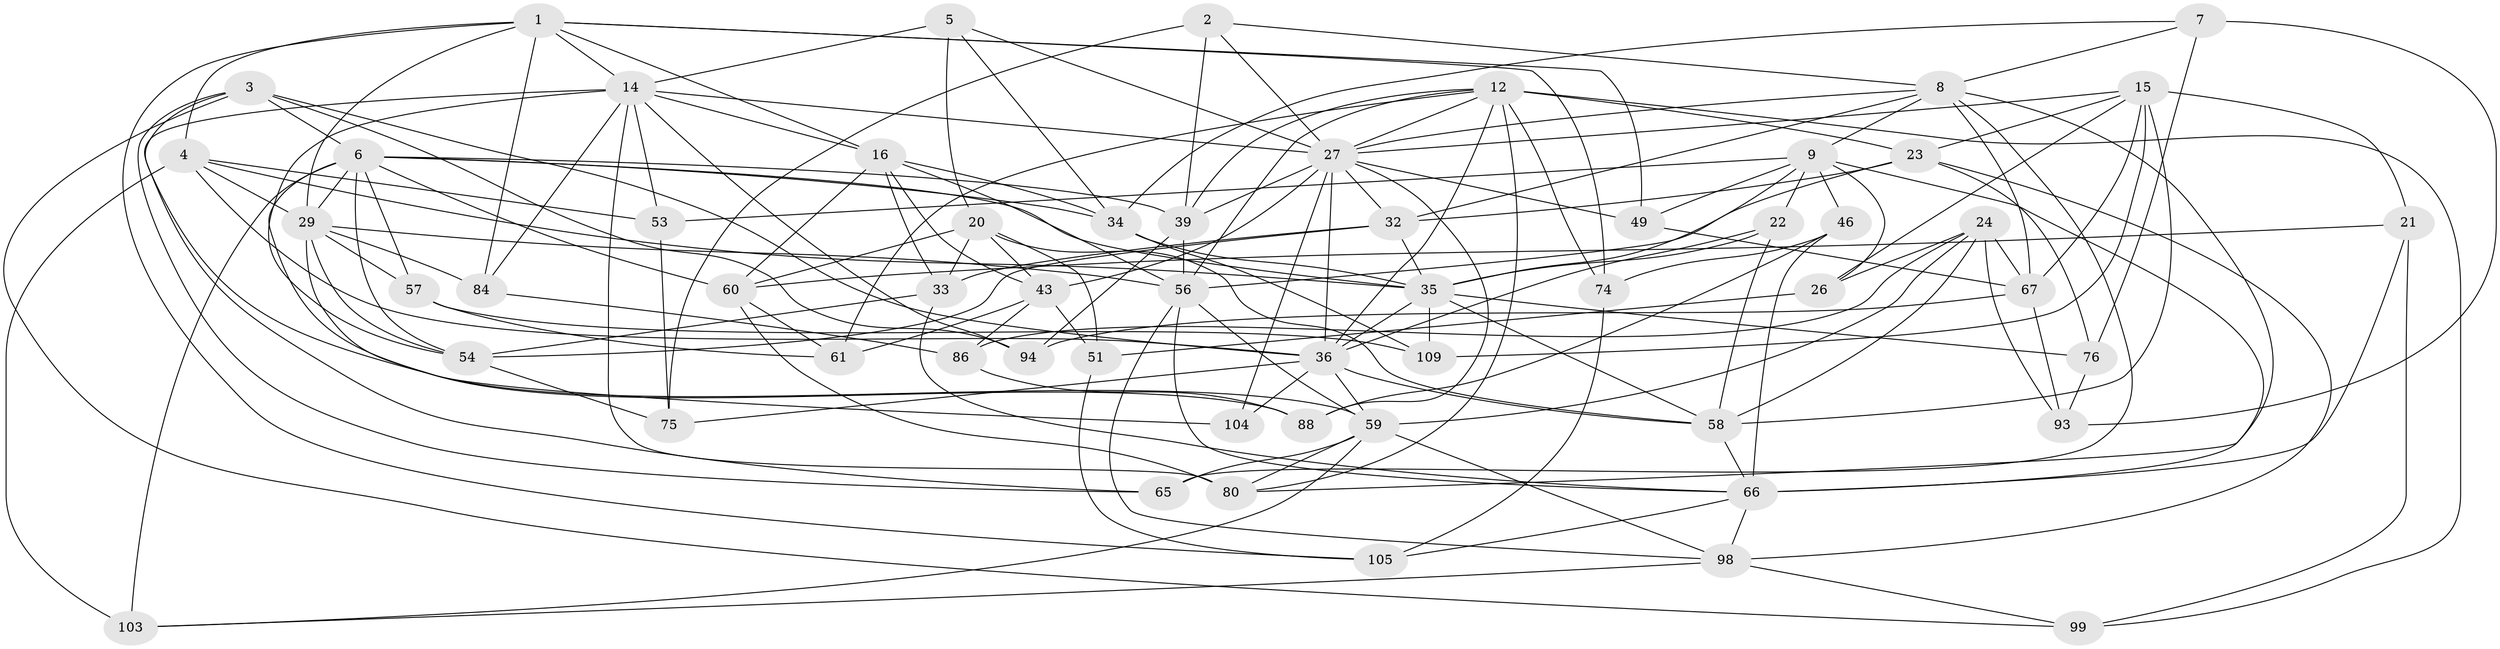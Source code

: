 // original degree distribution, {4: 1.0}
// Generated by graph-tools (version 1.1) at 2025/16/03/09/25 04:16:41]
// undirected, 57 vertices, 165 edges
graph export_dot {
graph [start="1"]
  node [color=gray90,style=filled];
  1 [super="+90+13"];
  2;
  3 [super="+10"];
  4 [super="+40"];
  5;
  6 [super="+50+19"];
  7;
  8 [super="+28"];
  9 [super="+77+11"];
  12 [super="+97+71"];
  14 [super="+18+30"];
  15 [super="+31+25"];
  16 [super="+42+17"];
  20 [super="+69"];
  21;
  22;
  23 [super="+102"];
  24 [super="+52+113"];
  26;
  27 [super="+62+38"];
  29 [super="+96+37"];
  32 [super="+55"];
  33 [super="+101"];
  34 [super="+68"];
  35 [super="+85+108+107"];
  36 [super="+87+48"];
  39 [super="+41"];
  43 [super="+47"];
  46;
  49;
  51;
  53;
  54 [super="+79"];
  56 [super="+82+70"];
  57;
  58 [super="+89+81"];
  59 [super="+72+100"];
  60 [super="+73"];
  61;
  65;
  66 [super="+112+111"];
  67 [super="+78"];
  74;
  75;
  76;
  80 [super="+106"];
  84;
  86;
  88;
  93;
  94;
  98 [super="+115"];
  99;
  103;
  104;
  105;
  109;
  1 -- 74;
  1 -- 84;
  1 -- 29;
  1 -- 49;
  1 -- 4;
  1 -- 105;
  1 -- 14;
  1 -- 16;
  2 -- 75;
  2 -- 8;
  2 -- 39;
  2 -- 27;
  3 -- 65;
  3 -- 36;
  3 -- 99;
  3 -- 94;
  3 -- 6;
  3 -- 59;
  4 -- 29;
  4 -- 36;
  4 -- 53;
  4 -- 103;
  4 -- 35;
  5 -- 20;
  5 -- 27;
  5 -- 14;
  5 -- 34;
  6 -- 88;
  6 -- 103;
  6 -- 39;
  6 -- 57;
  6 -- 29;
  6 -- 54;
  6 -- 35;
  6 -- 34;
  6 -- 60;
  7 -- 34;
  7 -- 76;
  7 -- 93;
  7 -- 8;
  8 -- 32;
  8 -- 65;
  8 -- 67;
  8 -- 80;
  8 -- 9;
  8 -- 27;
  9 -- 49;
  9 -- 35;
  9 -- 26;
  9 -- 53;
  9 -- 66;
  9 -- 46;
  9 -- 22;
  12 -- 99;
  12 -- 23;
  12 -- 56;
  12 -- 80 [weight=2];
  12 -- 36;
  12 -- 39;
  12 -- 74;
  12 -- 27;
  12 -- 61;
  14 -- 80;
  14 -- 16;
  14 -- 65;
  14 -- 54;
  14 -- 84;
  14 -- 53;
  14 -- 94;
  14 -- 27;
  15 -- 67 [weight=2];
  15 -- 109;
  15 -- 58;
  15 -- 23;
  15 -- 26;
  15 -- 27;
  15 -- 21;
  16 -- 33 [weight=2];
  16 -- 43;
  16 -- 60;
  16 -- 56;
  16 -- 34;
  20 -- 51;
  20 -- 58;
  20 -- 60;
  20 -- 33;
  20 -- 43;
  21 -- 99;
  21 -- 66;
  21 -- 60;
  22 -- 58;
  22 -- 36;
  22 -- 35;
  23 -- 76;
  23 -- 98;
  23 -- 56;
  23 -- 32;
  24 -- 93;
  24 -- 86;
  24 -- 67 [weight=2];
  24 -- 26;
  24 -- 58 [weight=2];
  24 -- 59;
  26 -- 51;
  27 -- 39;
  27 -- 104 [weight=2];
  27 -- 32;
  27 -- 36;
  27 -- 43;
  27 -- 49;
  27 -- 88;
  29 -- 57;
  29 -- 104;
  29 -- 56;
  29 -- 84;
  29 -- 54;
  32 -- 33;
  32 -- 54;
  32 -- 35;
  33 -- 66;
  33 -- 54;
  34 -- 35;
  34 -- 109;
  35 -- 76;
  35 -- 109;
  35 -- 58;
  35 -- 36;
  36 -- 75;
  36 -- 104;
  36 -- 58;
  36 -- 59;
  39 -- 94;
  39 -- 56;
  43 -- 86;
  43 -- 51;
  43 -- 61;
  46 -- 66;
  46 -- 88;
  46 -- 74;
  49 -- 67;
  51 -- 105;
  53 -- 75;
  54 -- 75;
  56 -- 66;
  56 -- 98;
  56 -- 59;
  57 -- 109;
  57 -- 61;
  58 -- 66;
  59 -- 98;
  59 -- 65;
  59 -- 80;
  59 -- 103;
  60 -- 61;
  60 -- 80;
  66 -- 98;
  66 -- 105;
  67 -- 93;
  67 -- 94;
  74 -- 105;
  76 -- 93;
  84 -- 86;
  86 -- 88;
  98 -- 99;
  98 -- 103;
}
